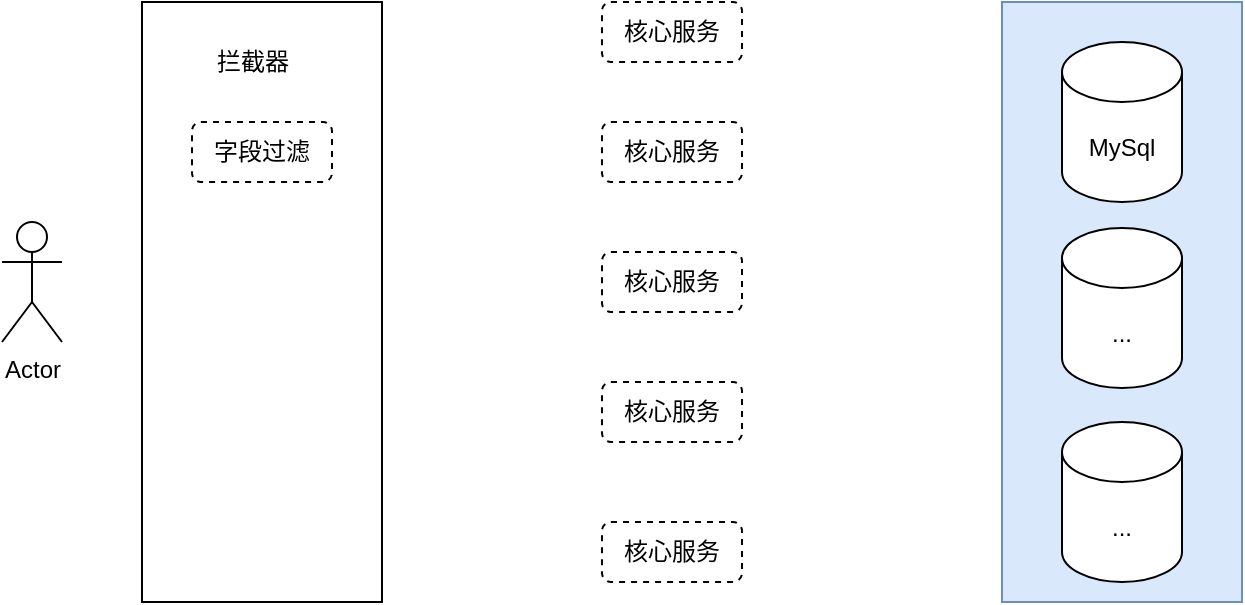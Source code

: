 <mxfile version="14.6.12" type="github">
  <diagram id="ABEOSID_SHD5qHv0914J" name="第 1 页">
    <mxGraphModel dx="1127" dy="771" grid="1" gridSize="10" guides="1" tooltips="1" connect="1" arrows="1" fold="1" page="1" pageScale="1" pageWidth="827" pageHeight="1169" math="0" shadow="0">
      <root>
        <mxCell id="0" />
        <mxCell id="1" parent="0" />
        <mxCell id="ohyRv_92SgE4qDxSToRl-28" value="" style="rounded=0;whiteSpace=wrap;html=1;fillColor=#dae8fc;strokeColor=#6c8ebf;" vertex="1" parent="1">
          <mxGeometry x="590" y="210" width="120" height="300" as="geometry" />
        </mxCell>
        <mxCell id="ohyRv_92SgE4qDxSToRl-20" value="" style="rounded=0;whiteSpace=wrap;html=1;" vertex="1" parent="1">
          <mxGeometry x="160" y="210" width="120" height="300" as="geometry" />
        </mxCell>
        <mxCell id="ohyRv_92SgE4qDxSToRl-16" value="字段过滤" style="rounded=1;whiteSpace=wrap;html=1;dashed=1;" vertex="1" parent="1">
          <mxGeometry x="185" y="270" width="70" height="30" as="geometry" />
        </mxCell>
        <mxCell id="ohyRv_92SgE4qDxSToRl-19" value="Actor" style="shape=umlActor;verticalLabelPosition=bottom;verticalAlign=top;html=1;outlineConnect=0;" vertex="1" parent="1">
          <mxGeometry x="90" y="320" width="30" height="60" as="geometry" />
        </mxCell>
        <mxCell id="ohyRv_92SgE4qDxSToRl-22" value="拦截器" style="text;html=1;align=center;verticalAlign=middle;resizable=0;points=[];autosize=1;strokeColor=none;" vertex="1" parent="1">
          <mxGeometry x="190" y="230" width="50" height="20" as="geometry" />
        </mxCell>
        <mxCell id="ohyRv_92SgE4qDxSToRl-24" value="..." style="shape=cylinder3;whiteSpace=wrap;html=1;boundedLbl=1;backgroundOutline=1;size=15;" vertex="1" parent="1">
          <mxGeometry x="620" y="323" width="60" height="80" as="geometry" />
        </mxCell>
        <mxCell id="ohyRv_92SgE4qDxSToRl-25" value="MySql" style="shape=cylinder3;whiteSpace=wrap;html=1;boundedLbl=1;backgroundOutline=1;size=15;" vertex="1" parent="1">
          <mxGeometry x="620" y="230" width="60" height="80" as="geometry" />
        </mxCell>
        <mxCell id="ohyRv_92SgE4qDxSToRl-26" value="..." style="shape=cylinder3;whiteSpace=wrap;html=1;boundedLbl=1;backgroundOutline=1;size=15;" vertex="1" parent="1">
          <mxGeometry x="620" y="420" width="60" height="80" as="geometry" />
        </mxCell>
        <mxCell id="ohyRv_92SgE4qDxSToRl-29" value="核心服务" style="rounded=1;whiteSpace=wrap;html=1;dashed=1;" vertex="1" parent="1">
          <mxGeometry x="390" y="210" width="70" height="30" as="geometry" />
        </mxCell>
        <mxCell id="ohyRv_92SgE4qDxSToRl-30" value="核心服务" style="rounded=1;whiteSpace=wrap;html=1;dashed=1;" vertex="1" parent="1">
          <mxGeometry x="390" y="270" width="70" height="30" as="geometry" />
        </mxCell>
        <mxCell id="ohyRv_92SgE4qDxSToRl-31" value="核心服务" style="rounded=1;whiteSpace=wrap;html=1;dashed=1;" vertex="1" parent="1">
          <mxGeometry x="390" y="335" width="70" height="30" as="geometry" />
        </mxCell>
        <mxCell id="ohyRv_92SgE4qDxSToRl-32" value="核心服务" style="rounded=1;whiteSpace=wrap;html=1;dashed=1;" vertex="1" parent="1">
          <mxGeometry x="390" y="400" width="70" height="30" as="geometry" />
        </mxCell>
        <mxCell id="ohyRv_92SgE4qDxSToRl-33" value="核心服务" style="rounded=1;whiteSpace=wrap;html=1;dashed=1;" vertex="1" parent="1">
          <mxGeometry x="390" y="470" width="70" height="30" as="geometry" />
        </mxCell>
      </root>
    </mxGraphModel>
  </diagram>
</mxfile>

